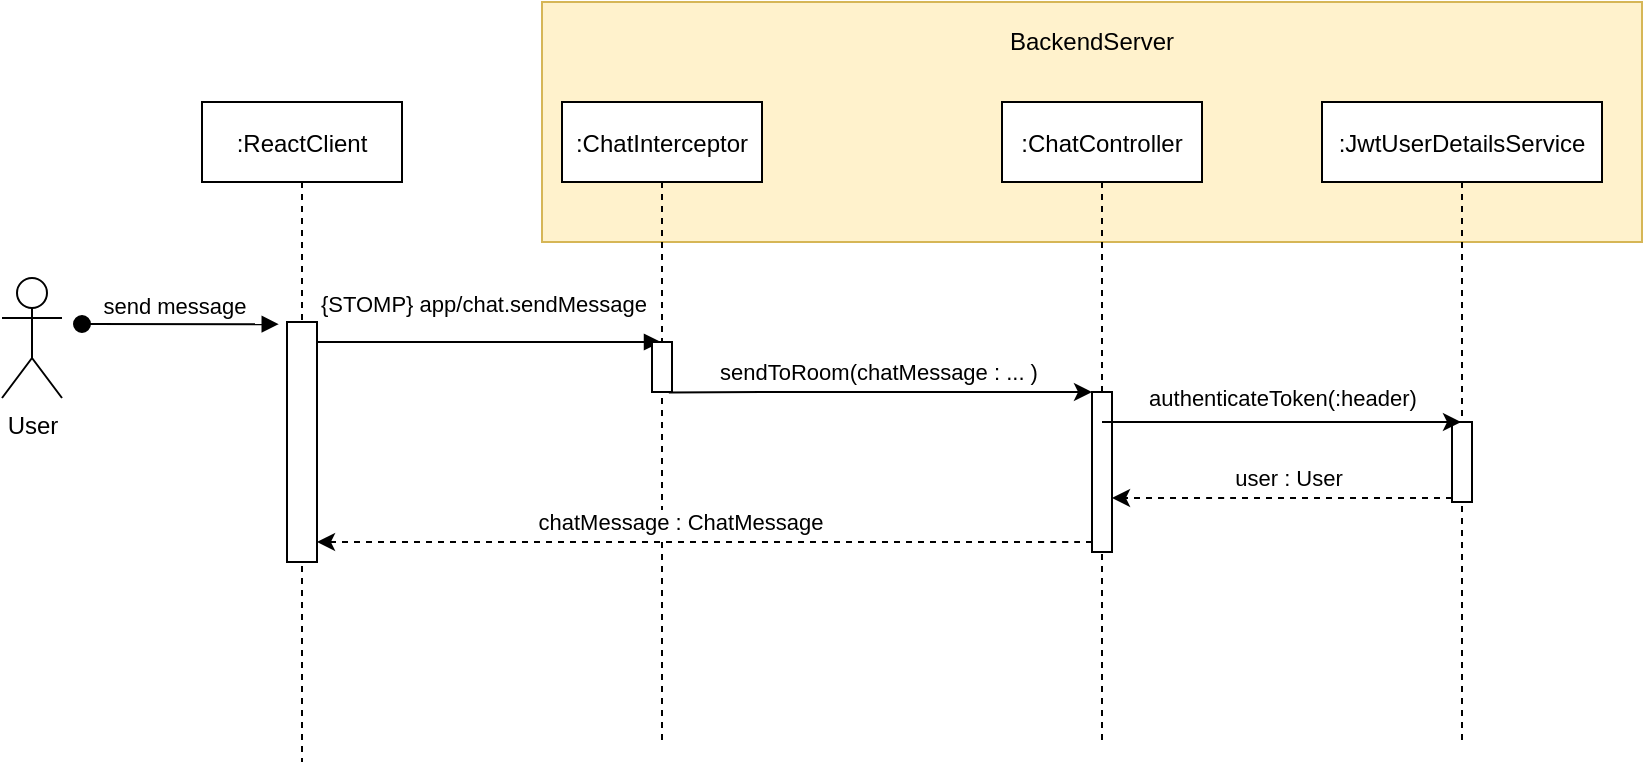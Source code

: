 <mxfile version="13.9.9" type="device"><diagram id="kgpKYQtTHZ0yAKxKKP6v" name="Page-1"><mxGraphModel dx="1091" dy="865" grid="1" gridSize="10" guides="1" tooltips="1" connect="1" arrows="1" fold="1" page="1" pageScale="1" pageWidth="850" pageHeight="1100" math="0" shadow="0"><root><mxCell id="0"/><mxCell id="1" parent="0"/><mxCell id="i6MMQtVqdfcEKa4CGIRQ-8" value="" style="rounded=0;whiteSpace=wrap;html=1;align=center;fillColor=#fff2cc;strokeColor=#d6b656;" parent="1" vertex="1"><mxGeometry x="290" y="20" width="550" height="120" as="geometry"/></mxCell><mxCell id="3nuBFxr9cyL0pnOWT2aG-1" value=":ReactClient" style="shape=umlLifeline;perimeter=lifelinePerimeter;container=1;collapsible=0;recursiveResize=0;rounded=0;shadow=0;strokeWidth=1;" parent="1" vertex="1"><mxGeometry x="120" y="70" width="100" height="330" as="geometry"/></mxCell><mxCell id="3nuBFxr9cyL0pnOWT2aG-2" value="" style="points=[];perimeter=orthogonalPerimeter;rounded=0;shadow=0;strokeWidth=1;" parent="3nuBFxr9cyL0pnOWT2aG-1" vertex="1"><mxGeometry x="42.5" y="110" width="15" height="120" as="geometry"/></mxCell><mxCell id="3nuBFxr9cyL0pnOWT2aG-3" value="send message" style="verticalAlign=bottom;startArrow=oval;endArrow=block;startSize=8;shadow=0;strokeWidth=1;entryX=-0.275;entryY=0.009;entryDx=0;entryDy=0;entryPerimeter=0;" parent="3nuBFxr9cyL0pnOWT2aG-1" target="3nuBFxr9cyL0pnOWT2aG-2" edge="1"><mxGeometry x="-0.059" relative="1" as="geometry"><mxPoint x="-60" y="111" as="sourcePoint"/><mxPoint as="offset"/></mxGeometry></mxCell><mxCell id="3nuBFxr9cyL0pnOWT2aG-8" value="{STOMP} app/chat.sendMessage" style="verticalAlign=bottom;endArrow=block;shadow=0;strokeWidth=1;" parent="1" source="3nuBFxr9cyL0pnOWT2aG-2" target="i6MMQtVqdfcEKa4CGIRQ-1" edge="1"><mxGeometry x="-0.041" y="10" relative="1" as="geometry"><mxPoint x="275" y="160" as="sourcePoint"/><Array as="points"><mxPoint x="240" y="190"/><mxPoint x="290" y="190"/></Array><mxPoint x="1" as="offset"/></mxGeometry></mxCell><mxCell id="i6MMQtVqdfcEKa4CGIRQ-1" value=":ChatInterceptor" style="shape=umlLifeline;perimeter=lifelinePerimeter;container=1;collapsible=0;recursiveResize=0;rounded=0;shadow=0;strokeWidth=1;" parent="1" vertex="1"><mxGeometry x="300" y="70" width="100" height="320" as="geometry"/></mxCell><mxCell id="i6MMQtVqdfcEKa4CGIRQ-9" value="" style="points=[];perimeter=orthogonalPerimeter;rounded=0;shadow=0;strokeWidth=1;" parent="i6MMQtVqdfcEKa4CGIRQ-1" vertex="1"><mxGeometry x="45" y="120" width="10" height="25" as="geometry"/></mxCell><mxCell id="i6MMQtVqdfcEKa4CGIRQ-5" value=":ChatController" style="shape=umlLifeline;perimeter=lifelinePerimeter;container=1;collapsible=0;recursiveResize=0;rounded=0;shadow=0;strokeWidth=1;" parent="1" vertex="1"><mxGeometry x="520" y="70" width="100" height="320" as="geometry"/></mxCell><mxCell id="i6MMQtVqdfcEKa4CGIRQ-10" value="" style="points=[];perimeter=orthogonalPerimeter;rounded=0;shadow=0;strokeWidth=1;" parent="i6MMQtVqdfcEKa4CGIRQ-5" vertex="1"><mxGeometry x="45" y="145" width="10" height="80" as="geometry"/></mxCell><mxCell id="i6MMQtVqdfcEKa4CGIRQ-6" value="" style="endArrow=classic;html=1;exitX=0.842;exitY=1.012;exitDx=0;exitDy=0;exitPerimeter=0;" parent="1" source="i6MMQtVqdfcEKa4CGIRQ-9" target="i6MMQtVqdfcEKa4CGIRQ-10" edge="1"><mxGeometry width="50" height="50" relative="1" as="geometry"><mxPoint x="350" y="210" as="sourcePoint"/><mxPoint x="480" y="184" as="targetPoint"/><Array as="points"><mxPoint x="410" y="215"/></Array></mxGeometry></mxCell><mxCell id="i6MMQtVqdfcEKa4CGIRQ-13" value="sendToRoom(chatMessage : ... )" style="edgeLabel;html=1;align=center;verticalAlign=middle;resizable=0;points=[];" parent="i6MMQtVqdfcEKa4CGIRQ-6" vertex="1" connectable="0"><mxGeometry x="-0.181" relative="1" as="geometry"><mxPoint x="17.5" y="-10" as="offset"/></mxGeometry></mxCell><mxCell id="i6MMQtVqdfcEKa4CGIRQ-12" value="" style="endArrow=classic;html=1;dashed=1;" parent="1" source="i6MMQtVqdfcEKa4CGIRQ-10" target="3nuBFxr9cyL0pnOWT2aG-2" edge="1"><mxGeometry width="50" height="50" relative="1" as="geometry"><mxPoint x="420" y="210" as="sourcePoint"/><mxPoint x="470" y="160" as="targetPoint"/><Array as="points"><mxPoint x="550" y="290"/><mxPoint x="400" y="290"/></Array></mxGeometry></mxCell><mxCell id="i6MMQtVqdfcEKa4CGIRQ-15" value="chatMessage : ChatMessage" style="edgeLabel;html=1;align=center;verticalAlign=middle;resizable=0;points=[];" parent="i6MMQtVqdfcEKa4CGIRQ-12" vertex="1" connectable="0"><mxGeometry x="-0.007" y="3" relative="1" as="geometry"><mxPoint x="-14.17" y="-13" as="offset"/></mxGeometry></mxCell><mxCell id="G0bCitq_Z-uxKnt3_ynj-1" value=":JwtUserDetailsService" style="shape=umlLifeline;perimeter=lifelinePerimeter;container=1;collapsible=0;recursiveResize=0;rounded=0;shadow=0;strokeWidth=1;" parent="1" vertex="1"><mxGeometry x="680" y="70" width="140" height="320" as="geometry"/></mxCell><mxCell id="G0bCitq_Z-uxKnt3_ynj-2" value="" style="points=[];perimeter=orthogonalPerimeter;rounded=0;shadow=0;strokeWidth=1;" parent="G0bCitq_Z-uxKnt3_ynj-1" vertex="1"><mxGeometry x="65" y="160" width="10" height="40" as="geometry"/></mxCell><mxCell id="G0bCitq_Z-uxKnt3_ynj-3" value="" style="endArrow=classic;html=1;" parent="1" source="i6MMQtVqdfcEKa4CGIRQ-5" target="G0bCitq_Z-uxKnt3_ynj-1" edge="1"><mxGeometry width="50" height="50" relative="1" as="geometry"><mxPoint x="620" y="213" as="sourcePoint"/><mxPoint x="670" y="220" as="targetPoint"/><Array as="points"><mxPoint x="580" y="230"/></Array></mxGeometry></mxCell><mxCell id="G0bCitq_Z-uxKnt3_ynj-4" value="authenticateToken(:header)" style="edgeLabel;html=1;align=center;verticalAlign=middle;resizable=0;points=[];" parent="G0bCitq_Z-uxKnt3_ynj-3" vertex="1" connectable="0"><mxGeometry x="-0.029" y="3" relative="1" as="geometry"><mxPoint x="2.83" y="-9" as="offset"/></mxGeometry></mxCell><mxCell id="G0bCitq_Z-uxKnt3_ynj-5" value="" style="endArrow=classic;html=1;dashed=1;" parent="1" source="G0bCitq_Z-uxKnt3_ynj-2" edge="1"><mxGeometry width="50" height="50" relative="1" as="geometry"><mxPoint x="400" y="190" as="sourcePoint"/><mxPoint x="575" y="268" as="targetPoint"/><Array as="points"><mxPoint x="650" y="268"/><mxPoint x="630" y="268"/></Array></mxGeometry></mxCell><mxCell id="G0bCitq_Z-uxKnt3_ynj-6" value="user : User" style="edgeLabel;html=1;align=center;verticalAlign=middle;resizable=0;points=[];" parent="G0bCitq_Z-uxKnt3_ynj-5" vertex="1" connectable="0"><mxGeometry x="0.072" relative="1" as="geometry"><mxPoint x="9" y="-10" as="offset"/></mxGeometry></mxCell><mxCell id="G0bCitq_Z-uxKnt3_ynj-7" value="BackendServer" style="text;html=1;strokeColor=none;fillColor=none;align=center;verticalAlign=middle;whiteSpace=wrap;rounded=0;" parent="1" vertex="1"><mxGeometry x="545" y="30" width="40" height="20" as="geometry"/></mxCell><mxCell id="G0bCitq_Z-uxKnt3_ynj-8" value="User" style="shape=umlActor;verticalLabelPosition=bottom;verticalAlign=top;html=1;outlineConnect=0;" parent="1" vertex="1"><mxGeometry x="20" y="158" width="30" height="60" as="geometry"/></mxCell></root></mxGraphModel></diagram></mxfile>